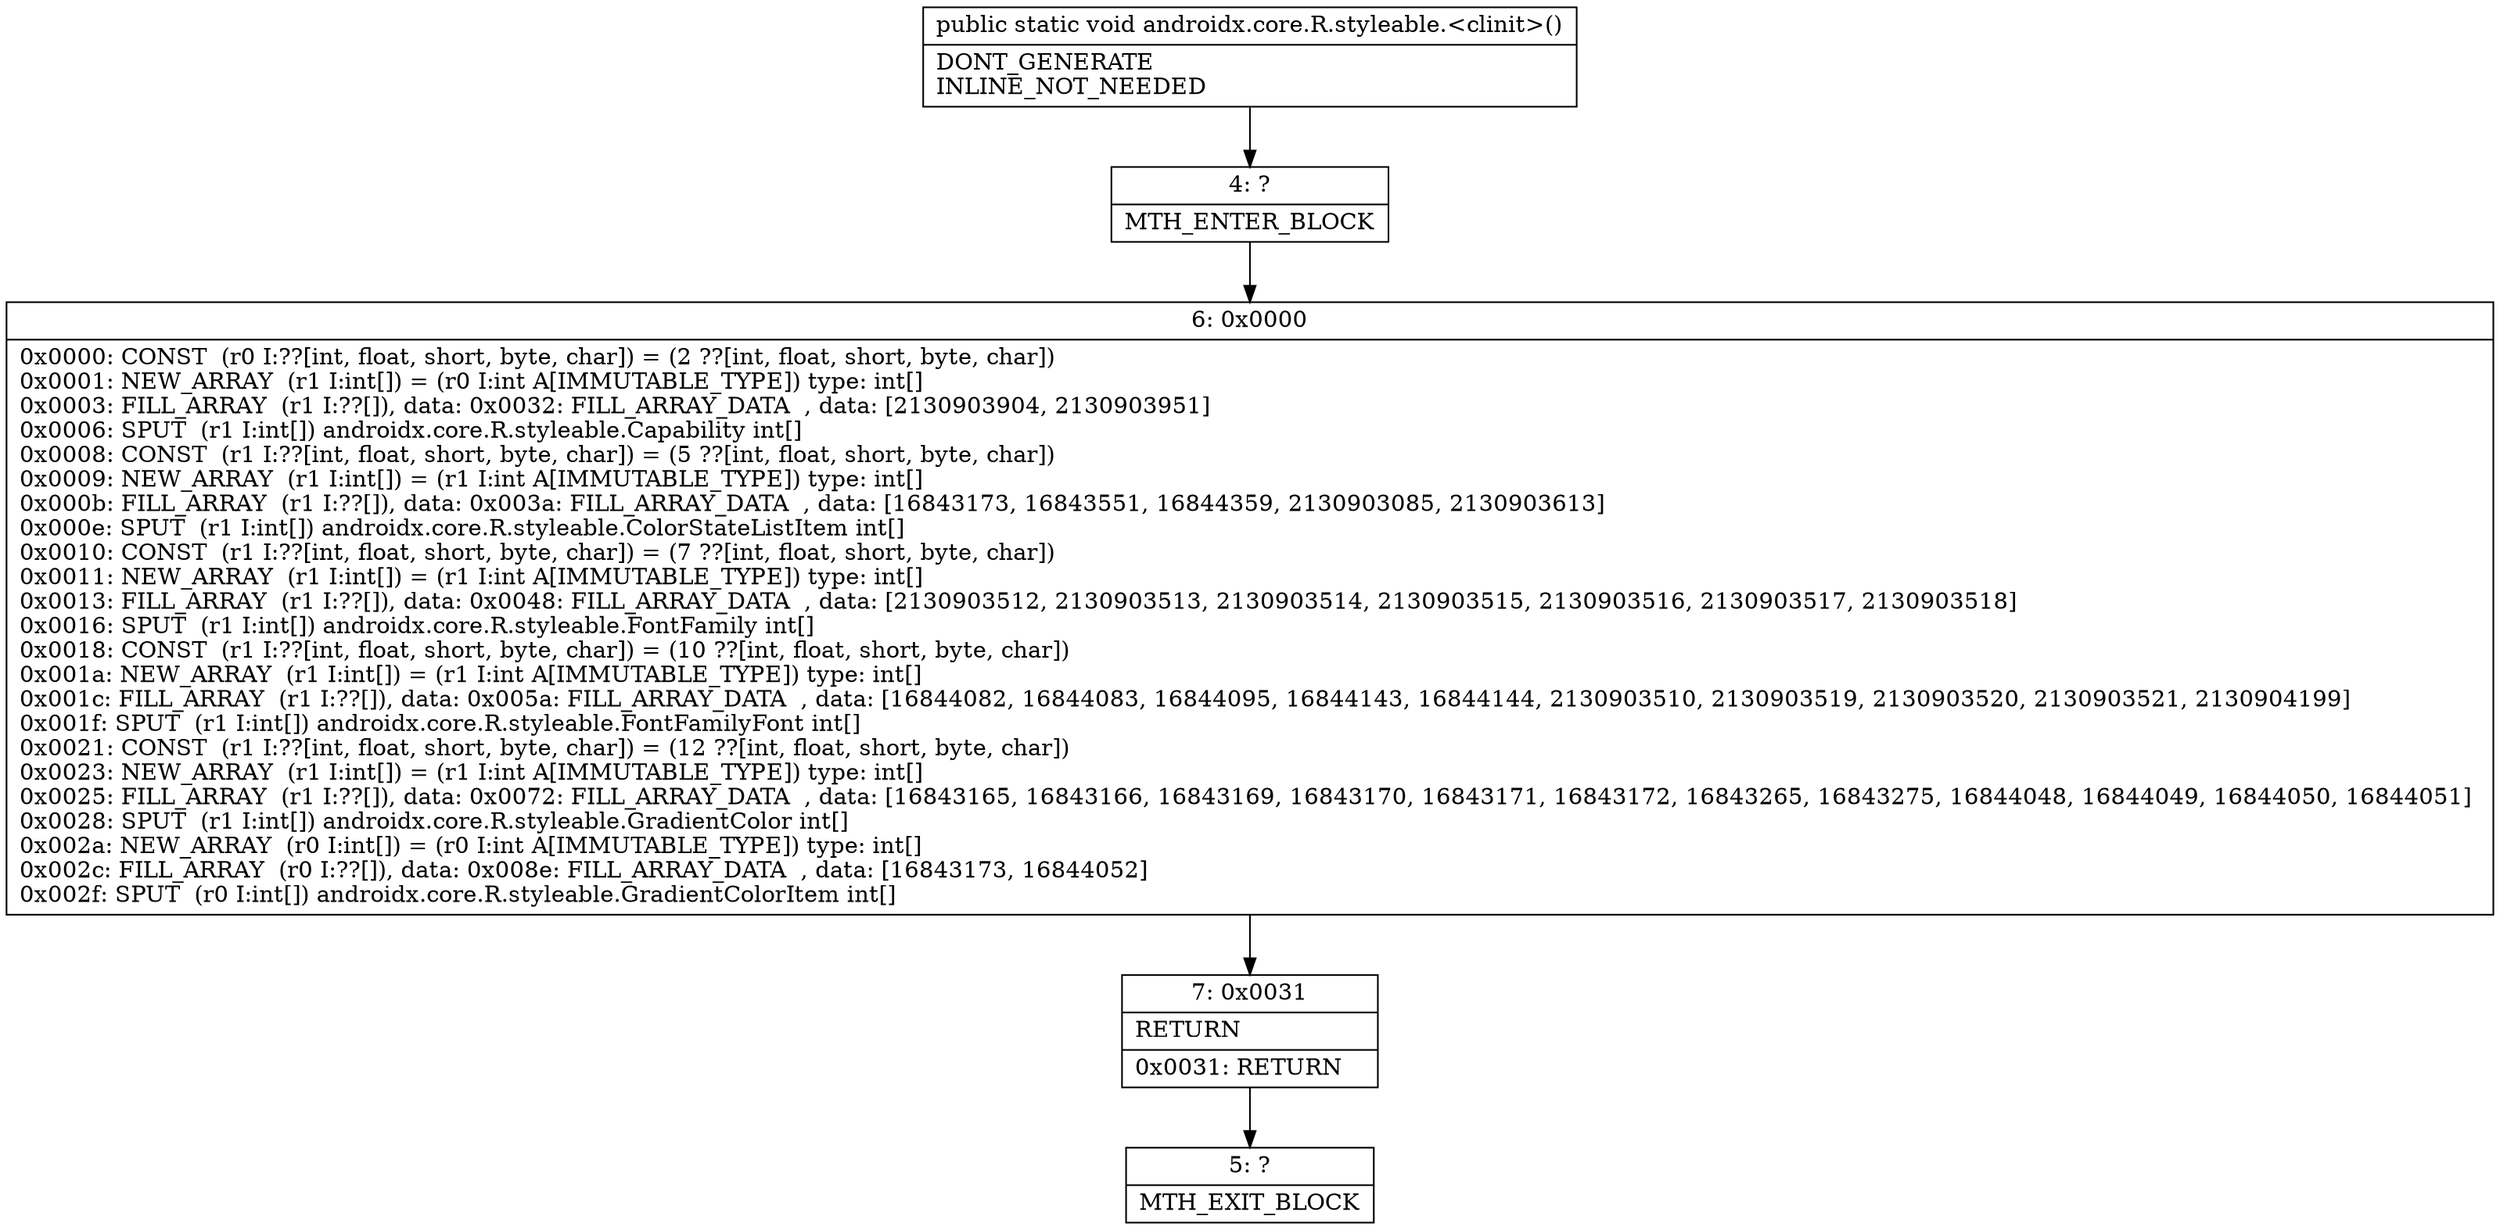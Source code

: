 digraph "CFG forandroidx.core.R.styleable.\<clinit\>()V" {
Node_4 [shape=record,label="{4\:\ ?|MTH_ENTER_BLOCK\l}"];
Node_6 [shape=record,label="{6\:\ 0x0000|0x0000: CONST  (r0 I:??[int, float, short, byte, char]) = (2 ??[int, float, short, byte, char]) \l0x0001: NEW_ARRAY  (r1 I:int[]) = (r0 I:int A[IMMUTABLE_TYPE]) type: int[] \l0x0003: FILL_ARRAY  (r1 I:??[]), data: 0x0032: FILL_ARRAY_DATA  , data: [2130903904, 2130903951] \l0x0006: SPUT  (r1 I:int[]) androidx.core.R.styleable.Capability int[] \l0x0008: CONST  (r1 I:??[int, float, short, byte, char]) = (5 ??[int, float, short, byte, char]) \l0x0009: NEW_ARRAY  (r1 I:int[]) = (r1 I:int A[IMMUTABLE_TYPE]) type: int[] \l0x000b: FILL_ARRAY  (r1 I:??[]), data: 0x003a: FILL_ARRAY_DATA  , data: [16843173, 16843551, 16844359, 2130903085, 2130903613] \l0x000e: SPUT  (r1 I:int[]) androidx.core.R.styleable.ColorStateListItem int[] \l0x0010: CONST  (r1 I:??[int, float, short, byte, char]) = (7 ??[int, float, short, byte, char]) \l0x0011: NEW_ARRAY  (r1 I:int[]) = (r1 I:int A[IMMUTABLE_TYPE]) type: int[] \l0x0013: FILL_ARRAY  (r1 I:??[]), data: 0x0048: FILL_ARRAY_DATA  , data: [2130903512, 2130903513, 2130903514, 2130903515, 2130903516, 2130903517, 2130903518] \l0x0016: SPUT  (r1 I:int[]) androidx.core.R.styleable.FontFamily int[] \l0x0018: CONST  (r1 I:??[int, float, short, byte, char]) = (10 ??[int, float, short, byte, char]) \l0x001a: NEW_ARRAY  (r1 I:int[]) = (r1 I:int A[IMMUTABLE_TYPE]) type: int[] \l0x001c: FILL_ARRAY  (r1 I:??[]), data: 0x005a: FILL_ARRAY_DATA  , data: [16844082, 16844083, 16844095, 16844143, 16844144, 2130903510, 2130903519, 2130903520, 2130903521, 2130904199] \l0x001f: SPUT  (r1 I:int[]) androidx.core.R.styleable.FontFamilyFont int[] \l0x0021: CONST  (r1 I:??[int, float, short, byte, char]) = (12 ??[int, float, short, byte, char]) \l0x0023: NEW_ARRAY  (r1 I:int[]) = (r1 I:int A[IMMUTABLE_TYPE]) type: int[] \l0x0025: FILL_ARRAY  (r1 I:??[]), data: 0x0072: FILL_ARRAY_DATA  , data: [16843165, 16843166, 16843169, 16843170, 16843171, 16843172, 16843265, 16843275, 16844048, 16844049, 16844050, 16844051] \l0x0028: SPUT  (r1 I:int[]) androidx.core.R.styleable.GradientColor int[] \l0x002a: NEW_ARRAY  (r0 I:int[]) = (r0 I:int A[IMMUTABLE_TYPE]) type: int[] \l0x002c: FILL_ARRAY  (r0 I:??[]), data: 0x008e: FILL_ARRAY_DATA  , data: [16843173, 16844052] \l0x002f: SPUT  (r0 I:int[]) androidx.core.R.styleable.GradientColorItem int[] \l}"];
Node_7 [shape=record,label="{7\:\ 0x0031|RETURN\l|0x0031: RETURN   \l}"];
Node_5 [shape=record,label="{5\:\ ?|MTH_EXIT_BLOCK\l}"];
MethodNode[shape=record,label="{public static void androidx.core.R.styleable.\<clinit\>()  | DONT_GENERATE\lINLINE_NOT_NEEDED\l}"];
MethodNode -> Node_4;Node_4 -> Node_6;
Node_6 -> Node_7;
Node_7 -> Node_5;
}

